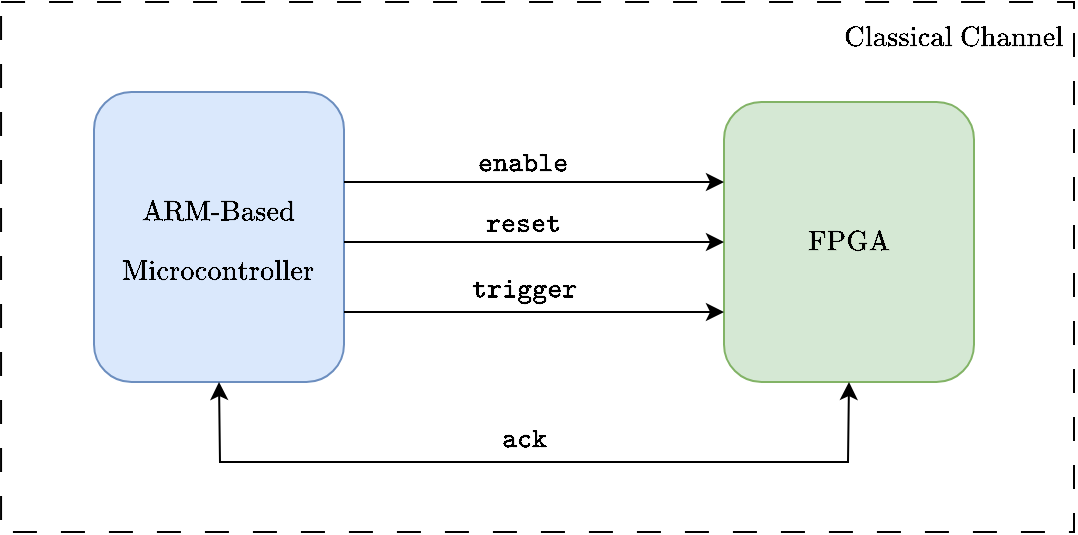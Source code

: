 <mxfile version="24.7.17">
  <diagram name="Page-1" id="CCggzNwdPnybejdQP5kh">
    <mxGraphModel dx="896" dy="527" grid="1" gridSize="5" guides="1" tooltips="1" connect="1" arrows="1" fold="1" page="1" pageScale="1" pageWidth="1169" pageHeight="827" math="1" shadow="0">
      <root>
        <mxCell id="0" />
        <mxCell id="1" parent="0" />
        <mxCell id="MrvQO-Zk9B1gZ7Mm1Of_-41" value="" style="rounded=0;whiteSpace=wrap;html=1;fillColor=none;dashed=1;dashPattern=12 12;" vertex="1" parent="1">
          <mxGeometry x="113.53" y="90" width="536.47" height="265" as="geometry" />
        </mxCell>
        <mxCell id="MrvQO-Zk9B1gZ7Mm1Of_-42" value="$$\text{Classical Channel}$$" style="text;html=1;align=center;verticalAlign=middle;whiteSpace=wrap;rounded=0;" vertex="1" parent="1">
          <mxGeometry x="535" y="100" width="109.77" height="15" as="geometry" />
        </mxCell>
        <mxCell id="MrvQO-Zk9B1gZ7Mm1Of_-47" value="" style="rounded=1;whiteSpace=wrap;html=1;fillColor=#dae8fc;strokeColor=#6c8ebf;" vertex="1" parent="1">
          <mxGeometry x="160" y="135" width="125" height="145" as="geometry" />
        </mxCell>
        <mxCell id="MrvQO-Zk9B1gZ7Mm1Of_-48" value="" style="rounded=1;whiteSpace=wrap;html=1;fillColor=#d5e8d4;strokeColor=#82b366;" vertex="1" parent="1">
          <mxGeometry x="475" y="140" width="125" height="140" as="geometry" />
        </mxCell>
        <mxCell id="MrvQO-Zk9B1gZ7Mm1Of_-49" value="$$\text{ARM-Based}$$" style="text;html=1;align=center;verticalAlign=middle;whiteSpace=wrap;rounded=0;" vertex="1" parent="1">
          <mxGeometry x="160" y="180" width="125" height="30" as="geometry" />
        </mxCell>
        <mxCell id="MrvQO-Zk9B1gZ7Mm1Of_-50" value="$$\text{Microcontroller}$$" style="text;html=1;align=center;verticalAlign=middle;whiteSpace=wrap;rounded=0;" vertex="1" parent="1">
          <mxGeometry x="160" y="210" width="125" height="30" as="geometry" />
        </mxCell>
        <mxCell id="MrvQO-Zk9B1gZ7Mm1Of_-51" value="$$\text{FPGA}$$" style="text;html=1;align=center;verticalAlign=middle;whiteSpace=wrap;rounded=0;" vertex="1" parent="1">
          <mxGeometry x="475" y="195" width="125" height="30" as="geometry" />
        </mxCell>
        <mxCell id="MrvQO-Zk9B1gZ7Mm1Of_-52" value="" style="endArrow=classic;startArrow=none;html=1;rounded=0;exitX=1;exitY=0;exitDx=0;exitDy=0;startFill=0;" edge="1" parent="1" source="MrvQO-Zk9B1gZ7Mm1Of_-49">
          <mxGeometry width="50" height="50" relative="1" as="geometry">
            <mxPoint x="390" y="210" as="sourcePoint" />
            <mxPoint x="475" y="180" as="targetPoint" />
          </mxGeometry>
        </mxCell>
        <mxCell id="MrvQO-Zk9B1gZ7Mm1Of_-53" value="" style="endArrow=classic;startArrow=none;html=1;rounded=0;exitX=1;exitY=0;exitDx=0;exitDy=0;startFill=0;" edge="1" parent="1">
          <mxGeometry width="50" height="50" relative="1" as="geometry">
            <mxPoint x="285" y="210" as="sourcePoint" />
            <mxPoint x="475" y="210" as="targetPoint" />
          </mxGeometry>
        </mxCell>
        <mxCell id="MrvQO-Zk9B1gZ7Mm1Of_-54" value="" style="endArrow=classic;startArrow=none;html=1;rounded=0;exitX=1;exitY=0;exitDx=0;exitDy=0;startFill=0;" edge="1" parent="1">
          <mxGeometry width="50" height="50" relative="1" as="geometry">
            <mxPoint x="285" y="245" as="sourcePoint" />
            <mxPoint x="475" y="245" as="targetPoint" />
          </mxGeometry>
        </mxCell>
        <mxCell id="MrvQO-Zk9B1gZ7Mm1Of_-55" value="" style="endArrow=classic;startArrow=classic;html=1;rounded=0;entryX=0.5;entryY=1;entryDx=0;entryDy=0;exitX=0.5;exitY=1;exitDx=0;exitDy=0;" edge="1" parent="1" source="MrvQO-Zk9B1gZ7Mm1Of_-47" target="MrvQO-Zk9B1gZ7Mm1Of_-48">
          <mxGeometry width="50" height="50" relative="1" as="geometry">
            <mxPoint x="390" y="210" as="sourcePoint" />
            <mxPoint x="440" y="160" as="targetPoint" />
            <Array as="points">
              <mxPoint x="223" y="320" />
              <mxPoint x="537" y="320" />
            </Array>
          </mxGeometry>
        </mxCell>
        <mxCell id="MrvQO-Zk9B1gZ7Mm1Of_-56" value="$$\texttt{enable}$$" style="text;html=1;align=center;verticalAlign=middle;whiteSpace=wrap;rounded=0;" vertex="1" parent="1">
          <mxGeometry x="345" y="155" width="60" height="30" as="geometry" />
        </mxCell>
        <mxCell id="MrvQO-Zk9B1gZ7Mm1Of_-57" value="$$\texttt{reset}$$" style="text;html=1;align=center;verticalAlign=middle;whiteSpace=wrap;rounded=0;" vertex="1" parent="1">
          <mxGeometry x="345" y="186.25" width="60" height="30" as="geometry" />
        </mxCell>
        <mxCell id="MrvQO-Zk9B1gZ7Mm1Of_-58" value="$$\texttt{ack}$$" style="text;html=1;align=center;verticalAlign=middle;whiteSpace=wrap;rounded=0;" vertex="1" parent="1">
          <mxGeometry x="345" y="295" width="60" height="25" as="geometry" />
        </mxCell>
        <mxCell id="MrvQO-Zk9B1gZ7Mm1Of_-59" value="$$\texttt{trigger}$$" style="text;html=1;align=center;verticalAlign=middle;whiteSpace=wrap;rounded=0;" vertex="1" parent="1">
          <mxGeometry x="345" y="220" width="60" height="25" as="geometry" />
        </mxCell>
      </root>
    </mxGraphModel>
  </diagram>
</mxfile>
